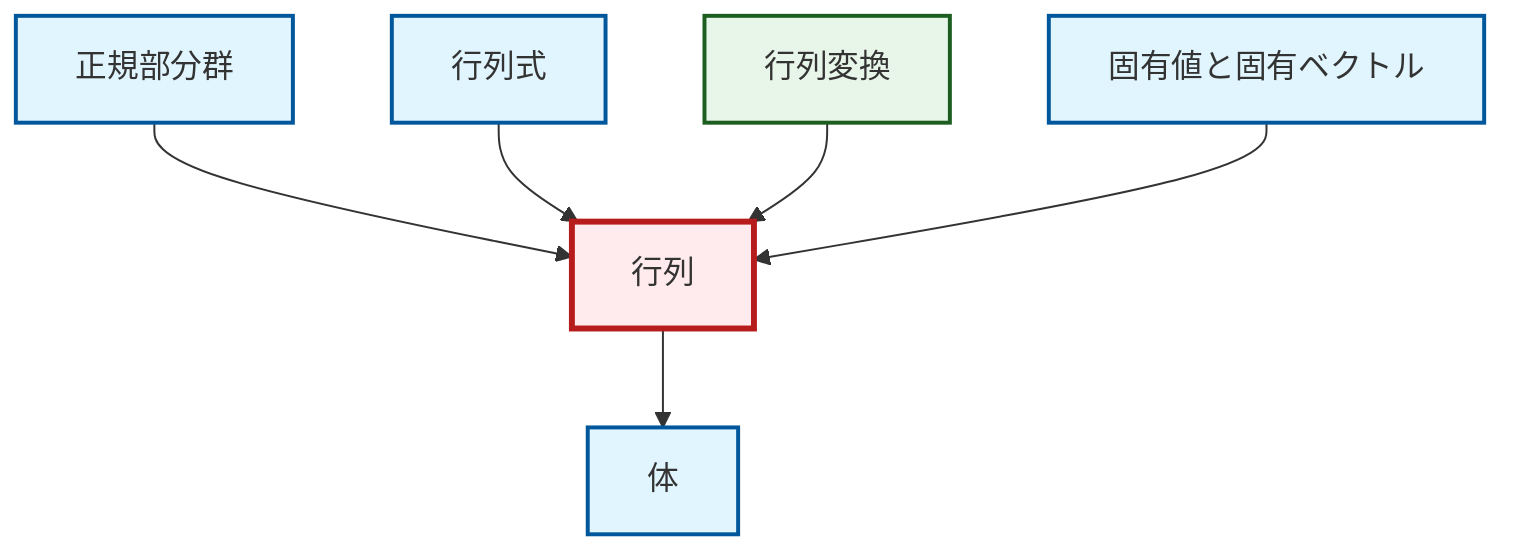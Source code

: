 graph TD
    classDef definition fill:#e1f5fe,stroke:#01579b,stroke-width:2px
    classDef theorem fill:#f3e5f5,stroke:#4a148c,stroke-width:2px
    classDef axiom fill:#fff3e0,stroke:#e65100,stroke-width:2px
    classDef example fill:#e8f5e9,stroke:#1b5e20,stroke-width:2px
    classDef current fill:#ffebee,stroke:#b71c1c,stroke-width:3px
    def-matrix["行列"]:::definition
    def-determinant["行列式"]:::definition
    ex-matrix-transformation["行列変換"]:::example
    def-normal-subgroup["正規部分群"]:::definition
    def-field["体"]:::definition
    def-eigenvalue-eigenvector["固有値と固有ベクトル"]:::definition
    def-normal-subgroup --> def-matrix
    def-determinant --> def-matrix
    def-matrix --> def-field
    ex-matrix-transformation --> def-matrix
    def-eigenvalue-eigenvector --> def-matrix
    class def-matrix current